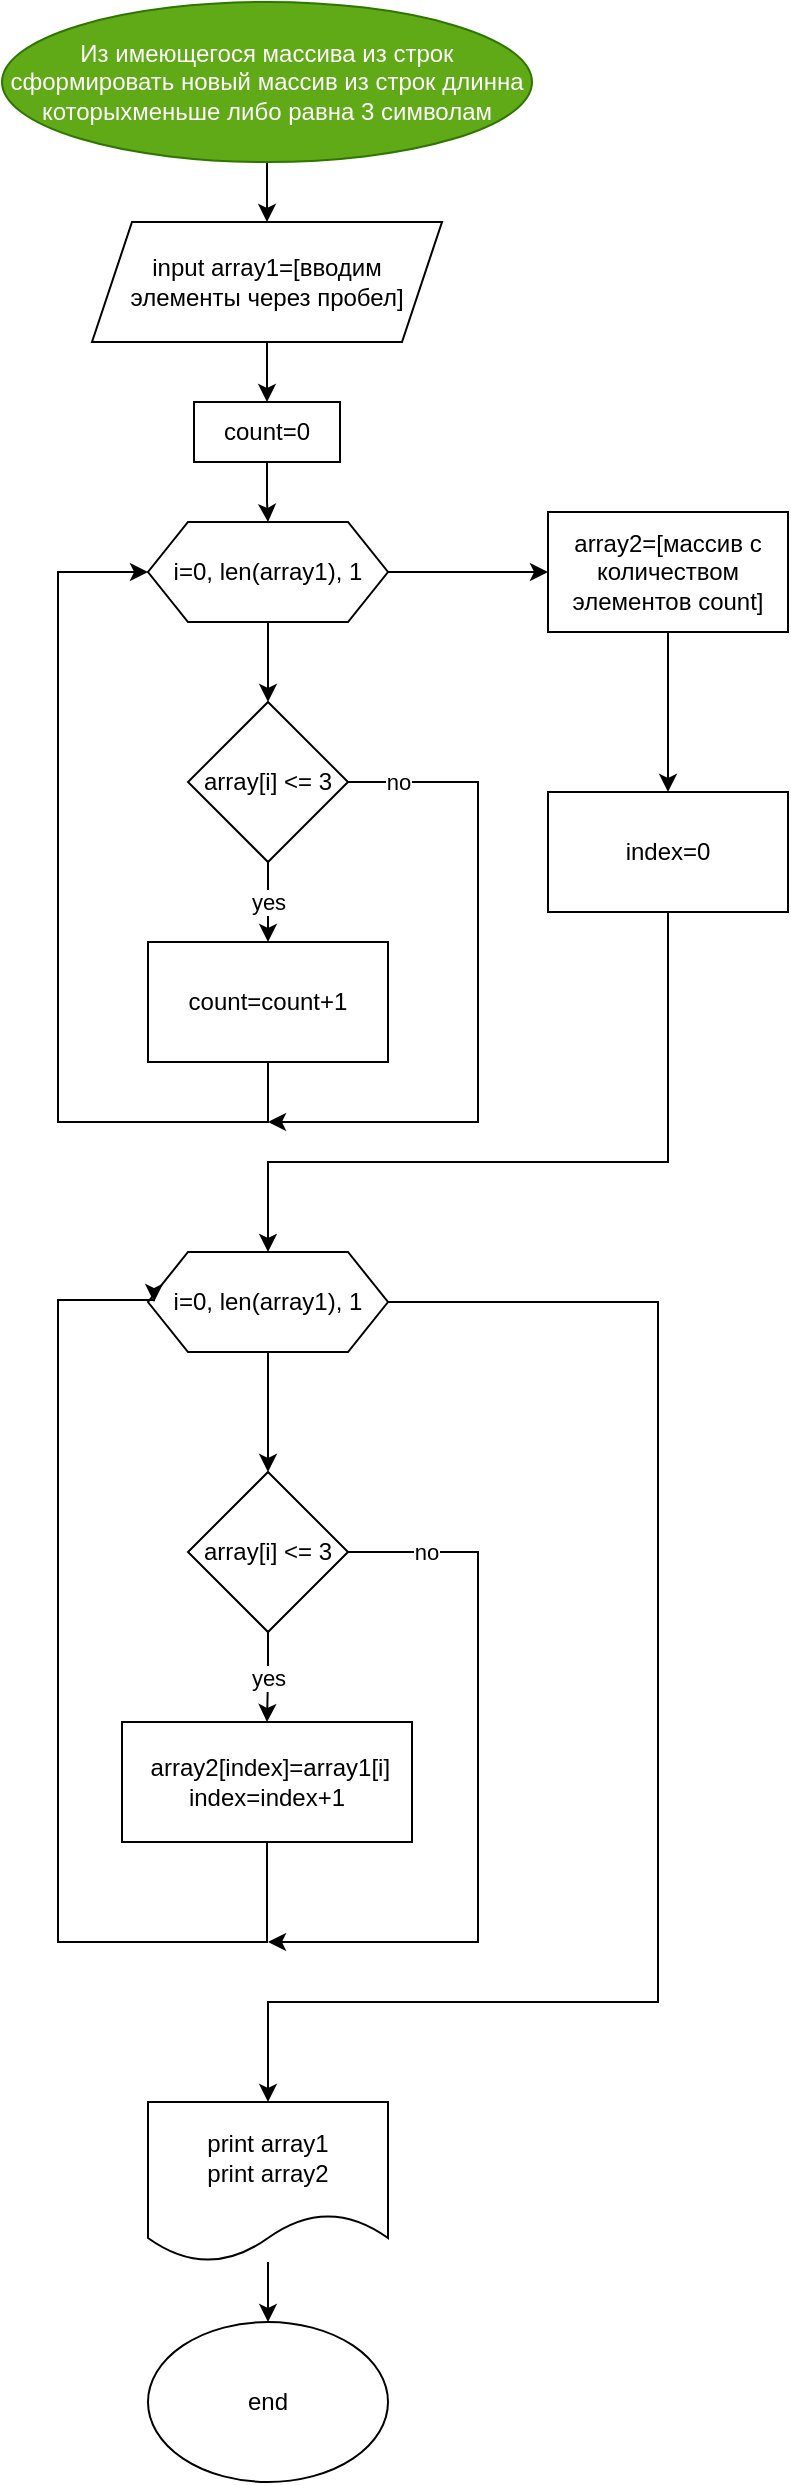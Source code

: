 <mxfile version="20.3.0" type="device"><diagram id="yjicFFVccGptSS50ijys" name="Страница 1"><mxGraphModel dx="880" dy="1217" grid="1" gridSize="10" guides="1" tooltips="1" connect="1" arrows="1" fold="1" page="1" pageScale="1" pageWidth="1169" pageHeight="1654" math="0" shadow="0"><root><mxCell id="0"/><mxCell id="1" parent="0"/><mxCell id="lv6kr1nlSnCAev7lGSYC-6" style="edgeStyle=orthogonalEdgeStyle;rounded=0;orthogonalLoop=1;jettySize=auto;html=1;entryX=0.5;entryY=0;entryDx=0;entryDy=0;" edge="1" parent="1" source="lv6kr1nlSnCAev7lGSYC-1" target="lv6kr1nlSnCAev7lGSYC-5"><mxGeometry relative="1" as="geometry"/></mxCell><mxCell id="lv6kr1nlSnCAev7lGSYC-1" value="Из имеющегося массива из строк сформировать новый массив из строк длинна которыхменьше либо равна 3 символам" style="ellipse;whiteSpace=wrap;html=1;fillColor=#60a917;fontColor=#ffffff;strokeColor=#2D7600;" vertex="1" parent="1"><mxGeometry x="452" y="30" width="265" height="80" as="geometry"/></mxCell><mxCell id="lv6kr1nlSnCAev7lGSYC-9" style="edgeStyle=orthogonalEdgeStyle;rounded=0;orthogonalLoop=1;jettySize=auto;html=1;entryX=0.5;entryY=0;entryDx=0;entryDy=0;" edge="1" parent="1" source="lv6kr1nlSnCAev7lGSYC-3" target="lv6kr1nlSnCAev7lGSYC-8"><mxGeometry relative="1" as="geometry"/></mxCell><mxCell id="lv6kr1nlSnCAev7lGSYC-3" value="count=0" style="whiteSpace=wrap;html=1;" vertex="1" parent="1"><mxGeometry x="548" y="230" width="73" height="30" as="geometry"/></mxCell><mxCell id="lv6kr1nlSnCAev7lGSYC-7" style="edgeStyle=orthogonalEdgeStyle;rounded=0;orthogonalLoop=1;jettySize=auto;html=1;entryX=0.5;entryY=0;entryDx=0;entryDy=0;" edge="1" parent="1" source="lv6kr1nlSnCAev7lGSYC-5" target="lv6kr1nlSnCAev7lGSYC-3"><mxGeometry relative="1" as="geometry"/></mxCell><mxCell id="lv6kr1nlSnCAev7lGSYC-5" value="input array1=[вводим элементы через пробел]" style="shape=parallelogram;perimeter=parallelogramPerimeter;whiteSpace=wrap;html=1;fixedSize=1;" vertex="1" parent="1"><mxGeometry x="497" y="140" width="175" height="60" as="geometry"/></mxCell><mxCell id="lv6kr1nlSnCAev7lGSYC-11" value="" style="edgeStyle=orthogonalEdgeStyle;rounded=0;orthogonalLoop=1;jettySize=auto;html=1;" edge="1" parent="1" source="lv6kr1nlSnCAev7lGSYC-8" target="lv6kr1nlSnCAev7lGSYC-10"><mxGeometry relative="1" as="geometry"/></mxCell><mxCell id="lv6kr1nlSnCAev7lGSYC-17" value="" style="edgeStyle=orthogonalEdgeStyle;rounded=0;orthogonalLoop=1;jettySize=auto;html=1;" edge="1" parent="1" source="lv6kr1nlSnCAev7lGSYC-8" target="lv6kr1nlSnCAev7lGSYC-16"><mxGeometry relative="1" as="geometry"/></mxCell><mxCell id="lv6kr1nlSnCAev7lGSYC-8" value="i=0, len(array1), 1" style="shape=hexagon;perimeter=hexagonPerimeter2;whiteSpace=wrap;html=1;fixedSize=1;" vertex="1" parent="1"><mxGeometry x="525" y="290" width="120" height="50" as="geometry"/></mxCell><mxCell id="lv6kr1nlSnCAev7lGSYC-13" value="yes" style="edgeStyle=orthogonalEdgeStyle;rounded=0;orthogonalLoop=1;jettySize=auto;html=1;" edge="1" parent="1" source="lv6kr1nlSnCAev7lGSYC-10" target="lv6kr1nlSnCAev7lGSYC-12"><mxGeometry relative="1" as="geometry"/></mxCell><mxCell id="lv6kr1nlSnCAev7lGSYC-15" value="no" style="edgeStyle=orthogonalEdgeStyle;rounded=0;orthogonalLoop=1;jettySize=auto;html=1;" edge="1" parent="1" source="lv6kr1nlSnCAev7lGSYC-10"><mxGeometry x="-0.853" relative="1" as="geometry"><mxPoint x="585" y="590" as="targetPoint"/><Array as="points"><mxPoint x="690" y="420"/><mxPoint x="690" y="590"/></Array><mxPoint as="offset"/></mxGeometry></mxCell><mxCell id="lv6kr1nlSnCAev7lGSYC-10" value="array[i] &amp;lt;= 3" style="rhombus;whiteSpace=wrap;html=1;" vertex="1" parent="1"><mxGeometry x="545" y="380" width="80" height="80" as="geometry"/></mxCell><mxCell id="lv6kr1nlSnCAev7lGSYC-14" style="edgeStyle=orthogonalEdgeStyle;rounded=0;orthogonalLoop=1;jettySize=auto;html=1;entryX=0;entryY=0.5;entryDx=0;entryDy=0;" edge="1" parent="1" source="lv6kr1nlSnCAev7lGSYC-12" target="lv6kr1nlSnCAev7lGSYC-8"><mxGeometry relative="1" as="geometry"><Array as="points"><mxPoint x="585" y="590"/><mxPoint x="480" y="590"/><mxPoint x="480" y="315"/></Array></mxGeometry></mxCell><mxCell id="lv6kr1nlSnCAev7lGSYC-12" value="count=count+1" style="whiteSpace=wrap;html=1;" vertex="1" parent="1"><mxGeometry x="525" y="500" width="120" height="60" as="geometry"/></mxCell><mxCell id="lv6kr1nlSnCAev7lGSYC-19" value="" style="edgeStyle=orthogonalEdgeStyle;rounded=0;orthogonalLoop=1;jettySize=auto;html=1;" edge="1" parent="1" source="lv6kr1nlSnCAev7lGSYC-16" target="lv6kr1nlSnCAev7lGSYC-18"><mxGeometry relative="1" as="geometry"/></mxCell><mxCell id="lv6kr1nlSnCAev7lGSYC-16" value="array2=[массив с количеством элементов count]" style="whiteSpace=wrap;html=1;" vertex="1" parent="1"><mxGeometry x="725" y="285" width="120" height="60" as="geometry"/></mxCell><mxCell id="lv6kr1nlSnCAev7lGSYC-21" style="edgeStyle=orthogonalEdgeStyle;rounded=0;orthogonalLoop=1;jettySize=auto;html=1;entryX=0.5;entryY=0;entryDx=0;entryDy=0;" edge="1" parent="1" source="lv6kr1nlSnCAev7lGSYC-18" target="lv6kr1nlSnCAev7lGSYC-20"><mxGeometry relative="1" as="geometry"><Array as="points"><mxPoint x="785" y="610"/><mxPoint x="585" y="610"/></Array></mxGeometry></mxCell><mxCell id="lv6kr1nlSnCAev7lGSYC-18" value="index=0" style="whiteSpace=wrap;html=1;" vertex="1" parent="1"><mxGeometry x="725" y="425" width="120" height="60" as="geometry"/></mxCell><mxCell id="lv6kr1nlSnCAev7lGSYC-23" value="" style="edgeStyle=orthogonalEdgeStyle;rounded=0;orthogonalLoop=1;jettySize=auto;html=1;" edge="1" parent="1" source="lv6kr1nlSnCAev7lGSYC-20" target="lv6kr1nlSnCAev7lGSYC-22"><mxGeometry relative="1" as="geometry"/></mxCell><mxCell id="lv6kr1nlSnCAev7lGSYC-29" style="edgeStyle=orthogonalEdgeStyle;rounded=0;orthogonalLoop=1;jettySize=auto;html=1;entryX=0.5;entryY=0;entryDx=0;entryDy=0;" edge="1" parent="1" source="lv6kr1nlSnCAev7lGSYC-20" target="lv6kr1nlSnCAev7lGSYC-28"><mxGeometry relative="1" as="geometry"><Array as="points"><mxPoint x="780" y="680"/><mxPoint x="780" y="1030"/><mxPoint x="585" y="1030"/></Array></mxGeometry></mxCell><mxCell id="lv6kr1nlSnCAev7lGSYC-20" value="i=0, len(array1), 1" style="shape=hexagon;perimeter=hexagonPerimeter2;whiteSpace=wrap;html=1;fixedSize=1;" vertex="1" parent="1"><mxGeometry x="525" y="655" width="120" height="50" as="geometry"/></mxCell><mxCell id="lv6kr1nlSnCAev7lGSYC-25" value="yes" style="edgeStyle=orthogonalEdgeStyle;rounded=0;orthogonalLoop=1;jettySize=auto;html=1;" edge="1" parent="1" source="lv6kr1nlSnCAev7lGSYC-22" target="lv6kr1nlSnCAev7lGSYC-24"><mxGeometry relative="1" as="geometry"/></mxCell><mxCell id="lv6kr1nlSnCAev7lGSYC-27" value="no" style="edgeStyle=orthogonalEdgeStyle;rounded=0;orthogonalLoop=1;jettySize=auto;html=1;" edge="1" parent="1" source="lv6kr1nlSnCAev7lGSYC-22"><mxGeometry x="-0.788" relative="1" as="geometry"><mxPoint x="585" y="1000" as="targetPoint"/><Array as="points"><mxPoint x="690" y="805"/><mxPoint x="690" y="1000"/></Array><mxPoint as="offset"/></mxGeometry></mxCell><mxCell id="lv6kr1nlSnCAev7lGSYC-22" value="array[i] &amp;lt;= 3" style="rhombus;whiteSpace=wrap;html=1;" vertex="1" parent="1"><mxGeometry x="545" y="765" width="80" height="80" as="geometry"/></mxCell><mxCell id="lv6kr1nlSnCAev7lGSYC-26" style="edgeStyle=orthogonalEdgeStyle;rounded=0;orthogonalLoop=1;jettySize=auto;html=1;" edge="1" parent="1" source="lv6kr1nlSnCAev7lGSYC-24"><mxGeometry relative="1" as="geometry"><mxPoint x="528" y="680" as="targetPoint"/><Array as="points"><mxPoint x="585" y="1000"/><mxPoint x="480" y="1000"/><mxPoint x="480" y="679"/><mxPoint x="528" y="679"/></Array></mxGeometry></mxCell><mxCell id="lv6kr1nlSnCAev7lGSYC-24" value="&amp;nbsp;array2[index]=array1[i]&lt;br&gt;index=index+1" style="whiteSpace=wrap;html=1;" vertex="1" parent="1"><mxGeometry x="512" y="890" width="145" height="60" as="geometry"/></mxCell><mxCell id="lv6kr1nlSnCAev7lGSYC-30" style="edgeStyle=orthogonalEdgeStyle;rounded=0;orthogonalLoop=1;jettySize=auto;html=1;" edge="1" parent="1" source="lv6kr1nlSnCAev7lGSYC-28" target="lv6kr1nlSnCAev7lGSYC-31"><mxGeometry relative="1" as="geometry"><mxPoint x="585" y="1230" as="targetPoint"/></mxGeometry></mxCell><mxCell id="lv6kr1nlSnCAev7lGSYC-28" value="print array1&lt;br&gt;print array2" style="shape=document;whiteSpace=wrap;html=1;boundedLbl=1;" vertex="1" parent="1"><mxGeometry x="525" y="1080" width="120" height="80" as="geometry"/></mxCell><mxCell id="lv6kr1nlSnCAev7lGSYC-31" value="end" style="ellipse;whiteSpace=wrap;html=1;" vertex="1" parent="1"><mxGeometry x="525" y="1190" width="120" height="80" as="geometry"/></mxCell></root></mxGraphModel></diagram></mxfile>
